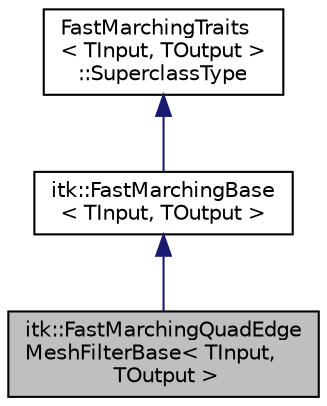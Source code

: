 digraph "itk::FastMarchingQuadEdgeMeshFilterBase&lt; TInput, TOutput &gt;"
{
 // LATEX_PDF_SIZE
  edge [fontname="Helvetica",fontsize="10",labelfontname="Helvetica",labelfontsize="10"];
  node [fontname="Helvetica",fontsize="10",shape=record];
  Node1 [label="itk::FastMarchingQuadEdge\lMeshFilterBase\< TInput,\l TOutput \>",height=0.2,width=0.4,color="black", fillcolor="grey75", style="filled", fontcolor="black",tooltip="Fast Marching Method on QuadEdgeMesh."];
  Node2 -> Node1 [dir="back",color="midnightblue",fontsize="10",style="solid",fontname="Helvetica"];
  Node2 [label="itk::FastMarchingBase\l\< TInput, TOutput \>",height=0.2,width=0.4,color="black", fillcolor="white", style="filled",URL="$classitk_1_1FastMarchingBase.html",tooltip="Abstract class to solve an Eikonal based-equation using Fast Marching Method."];
  Node3 -> Node2 [dir="back",color="midnightblue",fontsize="10",style="solid",fontname="Helvetica"];
  Node3 [label="FastMarchingTraits\l\< TInput, TOutput \>\l::SuperclassType",height=0.2,width=0.4,color="black", fillcolor="white", style="filled",tooltip=" "];
}
